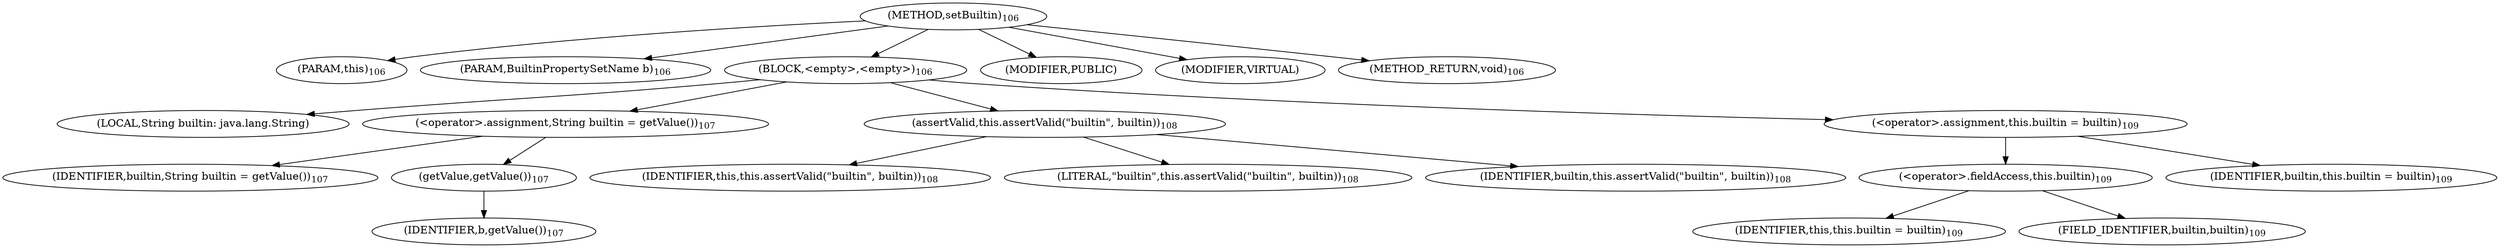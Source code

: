 digraph "setBuiltin" {  
"182" [label = <(METHOD,setBuiltin)<SUB>106</SUB>> ]
"13" [label = <(PARAM,this)<SUB>106</SUB>> ]
"183" [label = <(PARAM,BuiltinPropertySetName b)<SUB>106</SUB>> ]
"184" [label = <(BLOCK,&lt;empty&gt;,&lt;empty&gt;)<SUB>106</SUB>> ]
"185" [label = <(LOCAL,String builtin: java.lang.String)> ]
"186" [label = <(&lt;operator&gt;.assignment,String builtin = getValue())<SUB>107</SUB>> ]
"187" [label = <(IDENTIFIER,builtin,String builtin = getValue())<SUB>107</SUB>> ]
"188" [label = <(getValue,getValue())<SUB>107</SUB>> ]
"189" [label = <(IDENTIFIER,b,getValue())<SUB>107</SUB>> ]
"190" [label = <(assertValid,this.assertValid(&quot;builtin&quot;, builtin))<SUB>108</SUB>> ]
"12" [label = <(IDENTIFIER,this,this.assertValid(&quot;builtin&quot;, builtin))<SUB>108</SUB>> ]
"191" [label = <(LITERAL,&quot;builtin&quot;,this.assertValid(&quot;builtin&quot;, builtin))<SUB>108</SUB>> ]
"192" [label = <(IDENTIFIER,builtin,this.assertValid(&quot;builtin&quot;, builtin))<SUB>108</SUB>> ]
"193" [label = <(&lt;operator&gt;.assignment,this.builtin = builtin)<SUB>109</SUB>> ]
"194" [label = <(&lt;operator&gt;.fieldAccess,this.builtin)<SUB>109</SUB>> ]
"14" [label = <(IDENTIFIER,this,this.builtin = builtin)<SUB>109</SUB>> ]
"195" [label = <(FIELD_IDENTIFIER,builtin,builtin)<SUB>109</SUB>> ]
"196" [label = <(IDENTIFIER,builtin,this.builtin = builtin)<SUB>109</SUB>> ]
"197" [label = <(MODIFIER,PUBLIC)> ]
"198" [label = <(MODIFIER,VIRTUAL)> ]
"199" [label = <(METHOD_RETURN,void)<SUB>106</SUB>> ]
  "182" -> "13" 
  "182" -> "183" 
  "182" -> "184" 
  "182" -> "197" 
  "182" -> "198" 
  "182" -> "199" 
  "184" -> "185" 
  "184" -> "186" 
  "184" -> "190" 
  "184" -> "193" 
  "186" -> "187" 
  "186" -> "188" 
  "188" -> "189" 
  "190" -> "12" 
  "190" -> "191" 
  "190" -> "192" 
  "193" -> "194" 
  "193" -> "196" 
  "194" -> "14" 
  "194" -> "195" 
}
